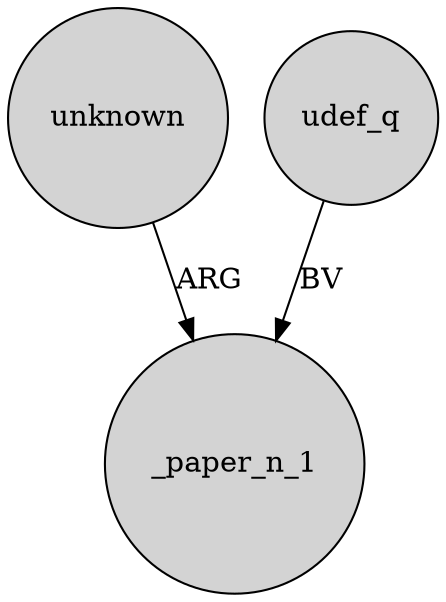 digraph {
	node [shape=circle style=filled]
	unknown -> _paper_n_1 [label=ARG]
	udef_q -> _paper_n_1 [label=BV]
}
